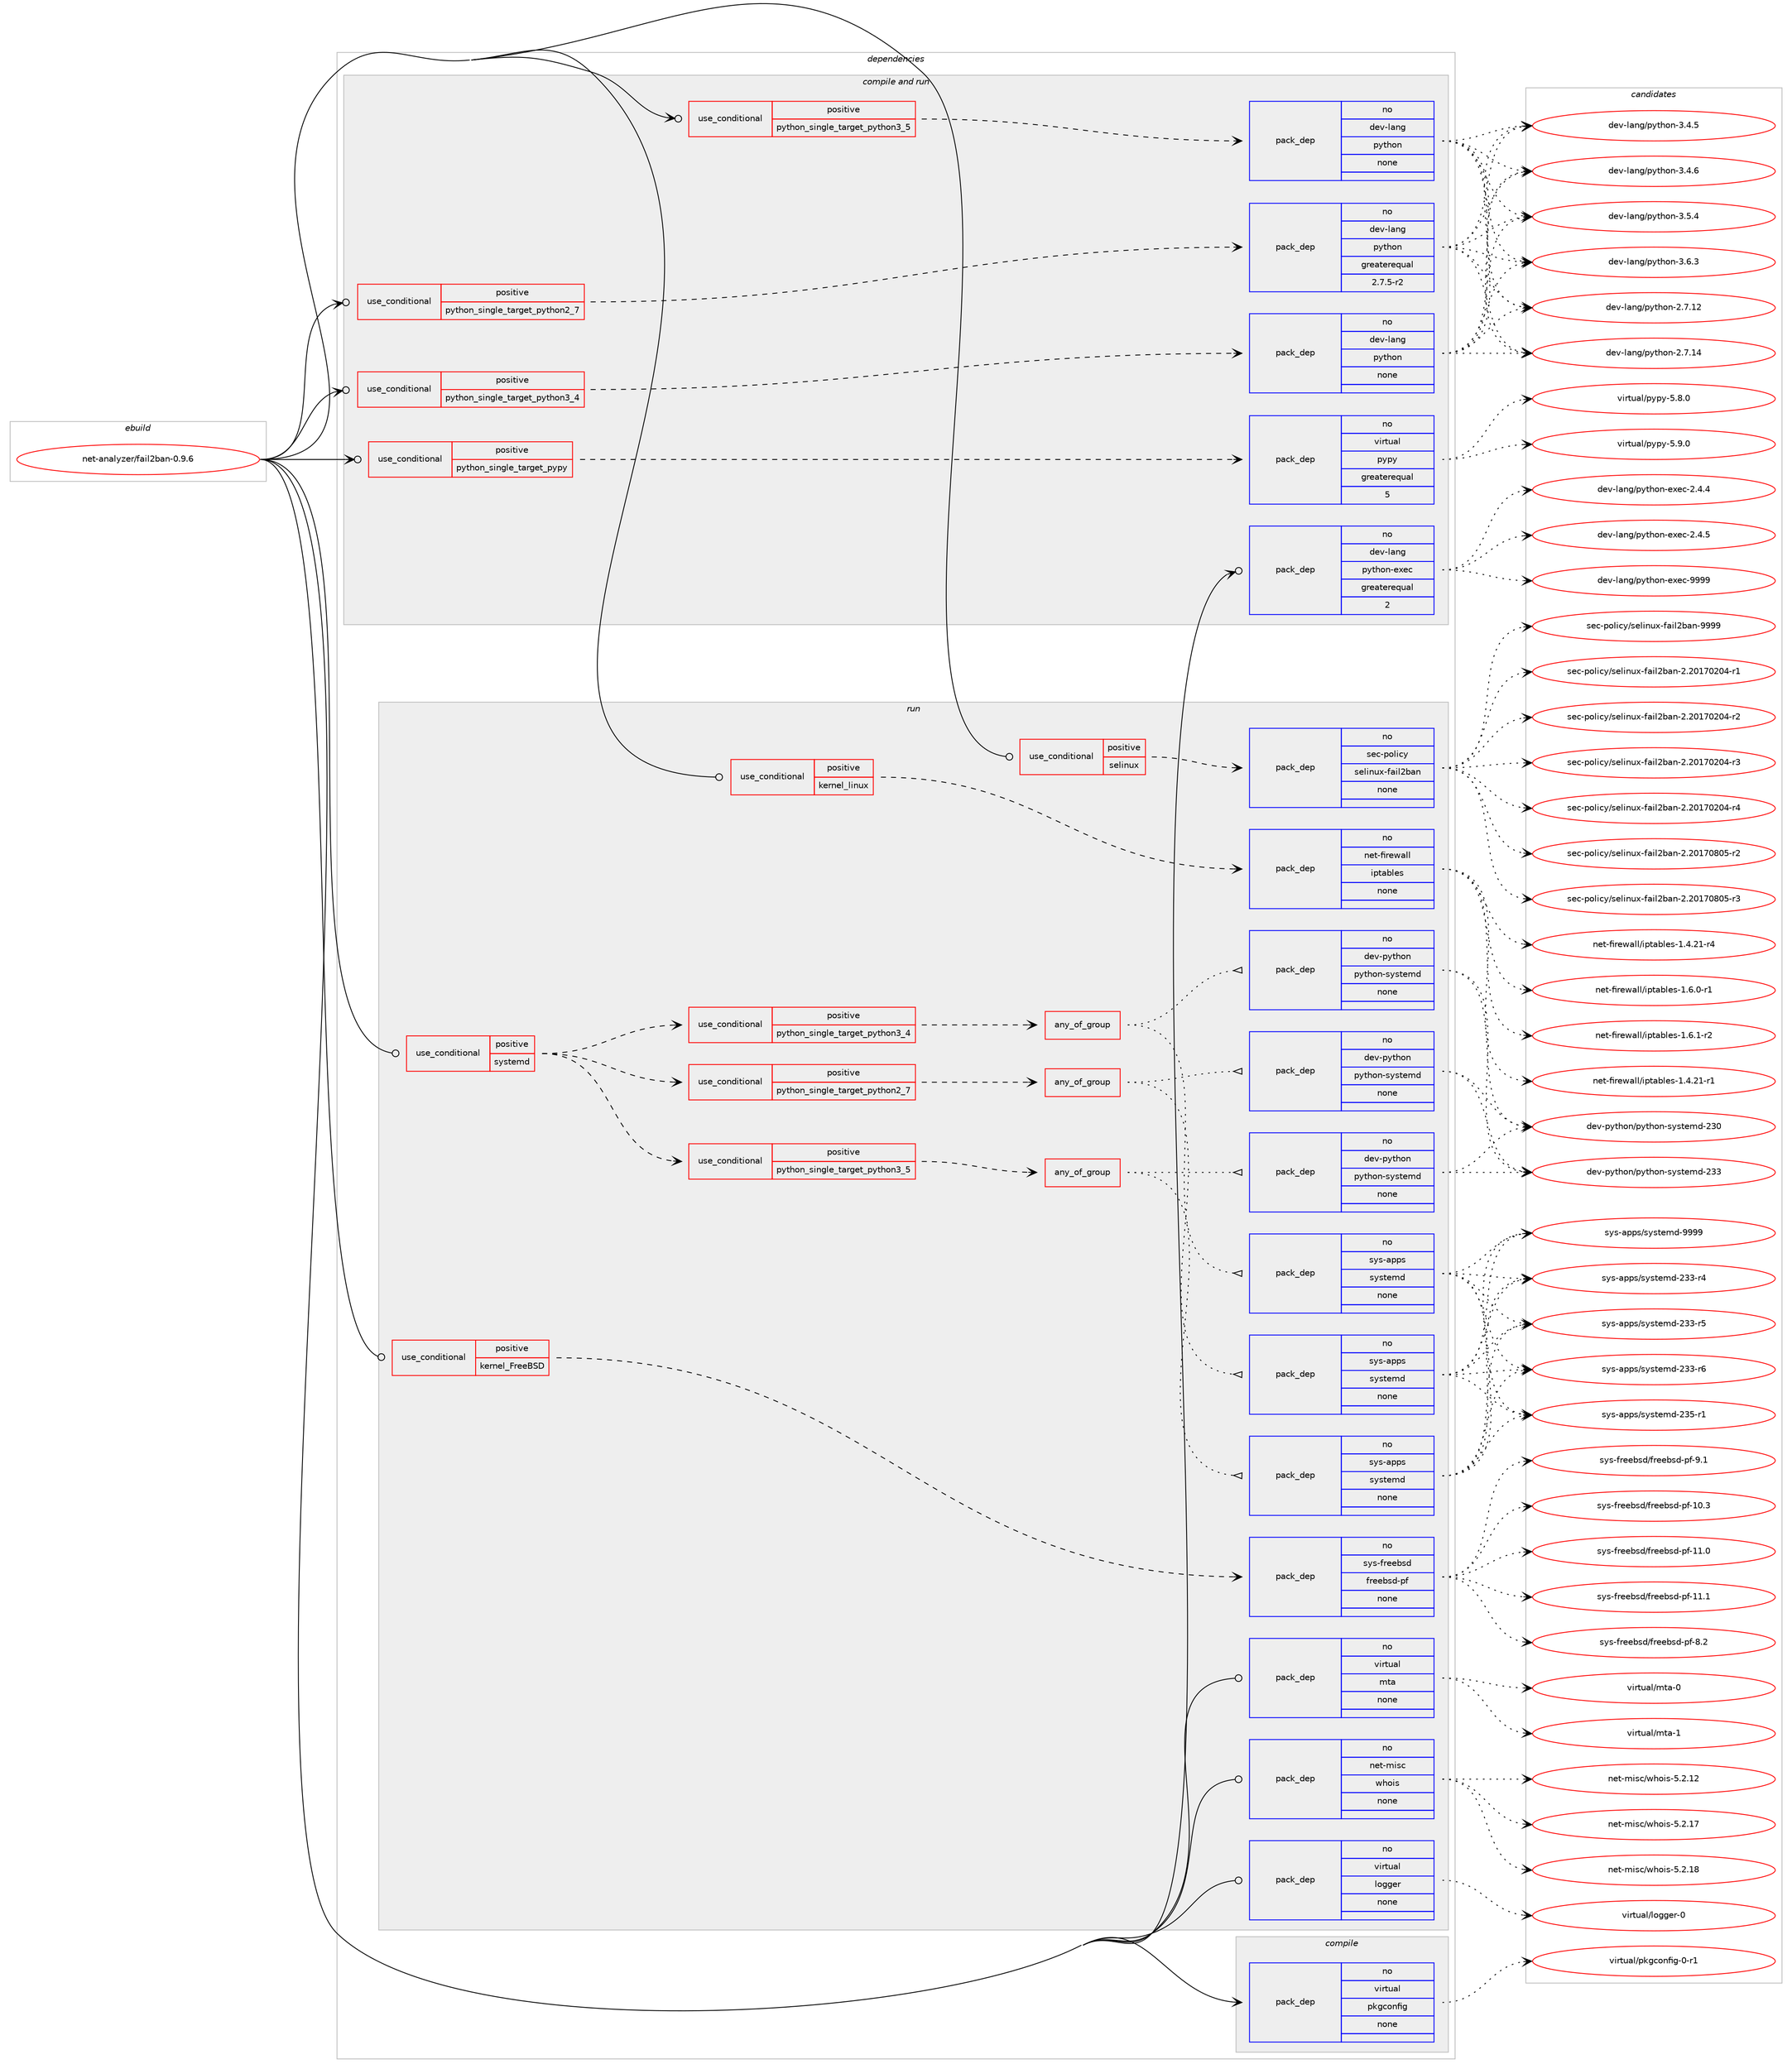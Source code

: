 digraph prolog {

# *************
# Graph options
# *************

newrank=true;
concentrate=true;
compound=true;
graph [rankdir=LR,fontname=Helvetica,fontsize=10,ranksep=1.5];#, ranksep=2.5, nodesep=0.2];
edge  [arrowhead=vee];
node  [fontname=Helvetica,fontsize=10];

# **********
# The ebuild
# **********

subgraph cluster_leftcol {
color=gray;
rank=same;
label=<<i>ebuild</i>>;
id [label="net-analyzer/fail2ban-0.9.6", color=red, width=4, href="../net-analyzer/fail2ban-0.9.6.svg"];
}

# ****************
# The dependencies
# ****************

subgraph cluster_midcol {
color=gray;
label=<<i>dependencies</i>>;
subgraph cluster_compile {
fillcolor="#eeeeee";
style=filled;
label=<<i>compile</i>>;
subgraph pack294218 {
dependency399196 [label=<<TABLE BORDER="0" CELLBORDER="1" CELLSPACING="0" CELLPADDING="4" WIDTH="220"><TR><TD ROWSPAN="6" CELLPADDING="30">pack_dep</TD></TR><TR><TD WIDTH="110">no</TD></TR><TR><TD>virtual</TD></TR><TR><TD>pkgconfig</TD></TR><TR><TD>none</TD></TR><TR><TD></TD></TR></TABLE>>, shape=none, color=blue];
}
id:e -> dependency399196:w [weight=20,style="solid",arrowhead="vee"];
}
subgraph cluster_compileandrun {
fillcolor="#eeeeee";
style=filled;
label=<<i>compile and run</i>>;
subgraph cond98499 {
dependency399197 [label=<<TABLE BORDER="0" CELLBORDER="1" CELLSPACING="0" CELLPADDING="4"><TR><TD ROWSPAN="3" CELLPADDING="10">use_conditional</TD></TR><TR><TD>positive</TD></TR><TR><TD>python_single_target_pypy</TD></TR></TABLE>>, shape=none, color=red];
subgraph pack294219 {
dependency399198 [label=<<TABLE BORDER="0" CELLBORDER="1" CELLSPACING="0" CELLPADDING="4" WIDTH="220"><TR><TD ROWSPAN="6" CELLPADDING="30">pack_dep</TD></TR><TR><TD WIDTH="110">no</TD></TR><TR><TD>virtual</TD></TR><TR><TD>pypy</TD></TR><TR><TD>greaterequal</TD></TR><TR><TD>5</TD></TR></TABLE>>, shape=none, color=blue];
}
dependency399197:e -> dependency399198:w [weight=20,style="dashed",arrowhead="vee"];
}
id:e -> dependency399197:w [weight=20,style="solid",arrowhead="odotvee"];
subgraph cond98500 {
dependency399199 [label=<<TABLE BORDER="0" CELLBORDER="1" CELLSPACING="0" CELLPADDING="4"><TR><TD ROWSPAN="3" CELLPADDING="10">use_conditional</TD></TR><TR><TD>positive</TD></TR><TR><TD>python_single_target_python2_7</TD></TR></TABLE>>, shape=none, color=red];
subgraph pack294220 {
dependency399200 [label=<<TABLE BORDER="0" CELLBORDER="1" CELLSPACING="0" CELLPADDING="4" WIDTH="220"><TR><TD ROWSPAN="6" CELLPADDING="30">pack_dep</TD></TR><TR><TD WIDTH="110">no</TD></TR><TR><TD>dev-lang</TD></TR><TR><TD>python</TD></TR><TR><TD>greaterequal</TD></TR><TR><TD>2.7.5-r2</TD></TR></TABLE>>, shape=none, color=blue];
}
dependency399199:e -> dependency399200:w [weight=20,style="dashed",arrowhead="vee"];
}
id:e -> dependency399199:w [weight=20,style="solid",arrowhead="odotvee"];
subgraph cond98501 {
dependency399201 [label=<<TABLE BORDER="0" CELLBORDER="1" CELLSPACING="0" CELLPADDING="4"><TR><TD ROWSPAN="3" CELLPADDING="10">use_conditional</TD></TR><TR><TD>positive</TD></TR><TR><TD>python_single_target_python3_4</TD></TR></TABLE>>, shape=none, color=red];
subgraph pack294221 {
dependency399202 [label=<<TABLE BORDER="0" CELLBORDER="1" CELLSPACING="0" CELLPADDING="4" WIDTH="220"><TR><TD ROWSPAN="6" CELLPADDING="30">pack_dep</TD></TR><TR><TD WIDTH="110">no</TD></TR><TR><TD>dev-lang</TD></TR><TR><TD>python</TD></TR><TR><TD>none</TD></TR><TR><TD></TD></TR></TABLE>>, shape=none, color=blue];
}
dependency399201:e -> dependency399202:w [weight=20,style="dashed",arrowhead="vee"];
}
id:e -> dependency399201:w [weight=20,style="solid",arrowhead="odotvee"];
subgraph cond98502 {
dependency399203 [label=<<TABLE BORDER="0" CELLBORDER="1" CELLSPACING="0" CELLPADDING="4"><TR><TD ROWSPAN="3" CELLPADDING="10">use_conditional</TD></TR><TR><TD>positive</TD></TR><TR><TD>python_single_target_python3_5</TD></TR></TABLE>>, shape=none, color=red];
subgraph pack294222 {
dependency399204 [label=<<TABLE BORDER="0" CELLBORDER="1" CELLSPACING="0" CELLPADDING="4" WIDTH="220"><TR><TD ROWSPAN="6" CELLPADDING="30">pack_dep</TD></TR><TR><TD WIDTH="110">no</TD></TR><TR><TD>dev-lang</TD></TR><TR><TD>python</TD></TR><TR><TD>none</TD></TR><TR><TD></TD></TR></TABLE>>, shape=none, color=blue];
}
dependency399203:e -> dependency399204:w [weight=20,style="dashed",arrowhead="vee"];
}
id:e -> dependency399203:w [weight=20,style="solid",arrowhead="odotvee"];
subgraph pack294223 {
dependency399205 [label=<<TABLE BORDER="0" CELLBORDER="1" CELLSPACING="0" CELLPADDING="4" WIDTH="220"><TR><TD ROWSPAN="6" CELLPADDING="30">pack_dep</TD></TR><TR><TD WIDTH="110">no</TD></TR><TR><TD>dev-lang</TD></TR><TR><TD>python-exec</TD></TR><TR><TD>greaterequal</TD></TR><TR><TD>2</TD></TR></TABLE>>, shape=none, color=blue];
}
id:e -> dependency399205:w [weight=20,style="solid",arrowhead="odotvee"];
}
subgraph cluster_run {
fillcolor="#eeeeee";
style=filled;
label=<<i>run</i>>;
subgraph cond98503 {
dependency399206 [label=<<TABLE BORDER="0" CELLBORDER="1" CELLSPACING="0" CELLPADDING="4"><TR><TD ROWSPAN="3" CELLPADDING="10">use_conditional</TD></TR><TR><TD>positive</TD></TR><TR><TD>kernel_FreeBSD</TD></TR></TABLE>>, shape=none, color=red];
subgraph pack294224 {
dependency399207 [label=<<TABLE BORDER="0" CELLBORDER="1" CELLSPACING="0" CELLPADDING="4" WIDTH="220"><TR><TD ROWSPAN="6" CELLPADDING="30">pack_dep</TD></TR><TR><TD WIDTH="110">no</TD></TR><TR><TD>sys-freebsd</TD></TR><TR><TD>freebsd-pf</TD></TR><TR><TD>none</TD></TR><TR><TD></TD></TR></TABLE>>, shape=none, color=blue];
}
dependency399206:e -> dependency399207:w [weight=20,style="dashed",arrowhead="vee"];
}
id:e -> dependency399206:w [weight=20,style="solid",arrowhead="odot"];
subgraph cond98504 {
dependency399208 [label=<<TABLE BORDER="0" CELLBORDER="1" CELLSPACING="0" CELLPADDING="4"><TR><TD ROWSPAN="3" CELLPADDING="10">use_conditional</TD></TR><TR><TD>positive</TD></TR><TR><TD>kernel_linux</TD></TR></TABLE>>, shape=none, color=red];
subgraph pack294225 {
dependency399209 [label=<<TABLE BORDER="0" CELLBORDER="1" CELLSPACING="0" CELLPADDING="4" WIDTH="220"><TR><TD ROWSPAN="6" CELLPADDING="30">pack_dep</TD></TR><TR><TD WIDTH="110">no</TD></TR><TR><TD>net-firewall</TD></TR><TR><TD>iptables</TD></TR><TR><TD>none</TD></TR><TR><TD></TD></TR></TABLE>>, shape=none, color=blue];
}
dependency399208:e -> dependency399209:w [weight=20,style="dashed",arrowhead="vee"];
}
id:e -> dependency399208:w [weight=20,style="solid",arrowhead="odot"];
subgraph cond98505 {
dependency399210 [label=<<TABLE BORDER="0" CELLBORDER="1" CELLSPACING="0" CELLPADDING="4"><TR><TD ROWSPAN="3" CELLPADDING="10">use_conditional</TD></TR><TR><TD>positive</TD></TR><TR><TD>selinux</TD></TR></TABLE>>, shape=none, color=red];
subgraph pack294226 {
dependency399211 [label=<<TABLE BORDER="0" CELLBORDER="1" CELLSPACING="0" CELLPADDING="4" WIDTH="220"><TR><TD ROWSPAN="6" CELLPADDING="30">pack_dep</TD></TR><TR><TD WIDTH="110">no</TD></TR><TR><TD>sec-policy</TD></TR><TR><TD>selinux-fail2ban</TD></TR><TR><TD>none</TD></TR><TR><TD></TD></TR></TABLE>>, shape=none, color=blue];
}
dependency399210:e -> dependency399211:w [weight=20,style="dashed",arrowhead="vee"];
}
id:e -> dependency399210:w [weight=20,style="solid",arrowhead="odot"];
subgraph cond98506 {
dependency399212 [label=<<TABLE BORDER="0" CELLBORDER="1" CELLSPACING="0" CELLPADDING="4"><TR><TD ROWSPAN="3" CELLPADDING="10">use_conditional</TD></TR><TR><TD>positive</TD></TR><TR><TD>systemd</TD></TR></TABLE>>, shape=none, color=red];
subgraph cond98507 {
dependency399213 [label=<<TABLE BORDER="0" CELLBORDER="1" CELLSPACING="0" CELLPADDING="4"><TR><TD ROWSPAN="3" CELLPADDING="10">use_conditional</TD></TR><TR><TD>positive</TD></TR><TR><TD>python_single_target_python2_7</TD></TR></TABLE>>, shape=none, color=red];
subgraph any6294 {
dependency399214 [label=<<TABLE BORDER="0" CELLBORDER="1" CELLSPACING="0" CELLPADDING="4"><TR><TD CELLPADDING="10">any_of_group</TD></TR></TABLE>>, shape=none, color=red];subgraph pack294227 {
dependency399215 [label=<<TABLE BORDER="0" CELLBORDER="1" CELLSPACING="0" CELLPADDING="4" WIDTH="220"><TR><TD ROWSPAN="6" CELLPADDING="30">pack_dep</TD></TR><TR><TD WIDTH="110">no</TD></TR><TR><TD>dev-python</TD></TR><TR><TD>python-systemd</TD></TR><TR><TD>none</TD></TR><TR><TD></TD></TR></TABLE>>, shape=none, color=blue];
}
dependency399214:e -> dependency399215:w [weight=20,style="dotted",arrowhead="oinv"];
subgraph pack294228 {
dependency399216 [label=<<TABLE BORDER="0" CELLBORDER="1" CELLSPACING="0" CELLPADDING="4" WIDTH="220"><TR><TD ROWSPAN="6" CELLPADDING="30">pack_dep</TD></TR><TR><TD WIDTH="110">no</TD></TR><TR><TD>sys-apps</TD></TR><TR><TD>systemd</TD></TR><TR><TD>none</TD></TR><TR><TD></TD></TR></TABLE>>, shape=none, color=blue];
}
dependency399214:e -> dependency399216:w [weight=20,style="dotted",arrowhead="oinv"];
}
dependency399213:e -> dependency399214:w [weight=20,style="dashed",arrowhead="vee"];
}
dependency399212:e -> dependency399213:w [weight=20,style="dashed",arrowhead="vee"];
subgraph cond98508 {
dependency399217 [label=<<TABLE BORDER="0" CELLBORDER="1" CELLSPACING="0" CELLPADDING="4"><TR><TD ROWSPAN="3" CELLPADDING="10">use_conditional</TD></TR><TR><TD>positive</TD></TR><TR><TD>python_single_target_python3_4</TD></TR></TABLE>>, shape=none, color=red];
subgraph any6295 {
dependency399218 [label=<<TABLE BORDER="0" CELLBORDER="1" CELLSPACING="0" CELLPADDING="4"><TR><TD CELLPADDING="10">any_of_group</TD></TR></TABLE>>, shape=none, color=red];subgraph pack294229 {
dependency399219 [label=<<TABLE BORDER="0" CELLBORDER="1" CELLSPACING="0" CELLPADDING="4" WIDTH="220"><TR><TD ROWSPAN="6" CELLPADDING="30">pack_dep</TD></TR><TR><TD WIDTH="110">no</TD></TR><TR><TD>dev-python</TD></TR><TR><TD>python-systemd</TD></TR><TR><TD>none</TD></TR><TR><TD></TD></TR></TABLE>>, shape=none, color=blue];
}
dependency399218:e -> dependency399219:w [weight=20,style="dotted",arrowhead="oinv"];
subgraph pack294230 {
dependency399220 [label=<<TABLE BORDER="0" CELLBORDER="1" CELLSPACING="0" CELLPADDING="4" WIDTH="220"><TR><TD ROWSPAN="6" CELLPADDING="30">pack_dep</TD></TR><TR><TD WIDTH="110">no</TD></TR><TR><TD>sys-apps</TD></TR><TR><TD>systemd</TD></TR><TR><TD>none</TD></TR><TR><TD></TD></TR></TABLE>>, shape=none, color=blue];
}
dependency399218:e -> dependency399220:w [weight=20,style="dotted",arrowhead="oinv"];
}
dependency399217:e -> dependency399218:w [weight=20,style="dashed",arrowhead="vee"];
}
dependency399212:e -> dependency399217:w [weight=20,style="dashed",arrowhead="vee"];
subgraph cond98509 {
dependency399221 [label=<<TABLE BORDER="0" CELLBORDER="1" CELLSPACING="0" CELLPADDING="4"><TR><TD ROWSPAN="3" CELLPADDING="10">use_conditional</TD></TR><TR><TD>positive</TD></TR><TR><TD>python_single_target_python3_5</TD></TR></TABLE>>, shape=none, color=red];
subgraph any6296 {
dependency399222 [label=<<TABLE BORDER="0" CELLBORDER="1" CELLSPACING="0" CELLPADDING="4"><TR><TD CELLPADDING="10">any_of_group</TD></TR></TABLE>>, shape=none, color=red];subgraph pack294231 {
dependency399223 [label=<<TABLE BORDER="0" CELLBORDER="1" CELLSPACING="0" CELLPADDING="4" WIDTH="220"><TR><TD ROWSPAN="6" CELLPADDING="30">pack_dep</TD></TR><TR><TD WIDTH="110">no</TD></TR><TR><TD>dev-python</TD></TR><TR><TD>python-systemd</TD></TR><TR><TD>none</TD></TR><TR><TD></TD></TR></TABLE>>, shape=none, color=blue];
}
dependency399222:e -> dependency399223:w [weight=20,style="dotted",arrowhead="oinv"];
subgraph pack294232 {
dependency399224 [label=<<TABLE BORDER="0" CELLBORDER="1" CELLSPACING="0" CELLPADDING="4" WIDTH="220"><TR><TD ROWSPAN="6" CELLPADDING="30">pack_dep</TD></TR><TR><TD WIDTH="110">no</TD></TR><TR><TD>sys-apps</TD></TR><TR><TD>systemd</TD></TR><TR><TD>none</TD></TR><TR><TD></TD></TR></TABLE>>, shape=none, color=blue];
}
dependency399222:e -> dependency399224:w [weight=20,style="dotted",arrowhead="oinv"];
}
dependency399221:e -> dependency399222:w [weight=20,style="dashed",arrowhead="vee"];
}
dependency399212:e -> dependency399221:w [weight=20,style="dashed",arrowhead="vee"];
}
id:e -> dependency399212:w [weight=20,style="solid",arrowhead="odot"];
subgraph pack294233 {
dependency399225 [label=<<TABLE BORDER="0" CELLBORDER="1" CELLSPACING="0" CELLPADDING="4" WIDTH="220"><TR><TD ROWSPAN="6" CELLPADDING="30">pack_dep</TD></TR><TR><TD WIDTH="110">no</TD></TR><TR><TD>net-misc</TD></TR><TR><TD>whois</TD></TR><TR><TD>none</TD></TR><TR><TD></TD></TR></TABLE>>, shape=none, color=blue];
}
id:e -> dependency399225:w [weight=20,style="solid",arrowhead="odot"];
subgraph pack294234 {
dependency399226 [label=<<TABLE BORDER="0" CELLBORDER="1" CELLSPACING="0" CELLPADDING="4" WIDTH="220"><TR><TD ROWSPAN="6" CELLPADDING="30">pack_dep</TD></TR><TR><TD WIDTH="110">no</TD></TR><TR><TD>virtual</TD></TR><TR><TD>logger</TD></TR><TR><TD>none</TD></TR><TR><TD></TD></TR></TABLE>>, shape=none, color=blue];
}
id:e -> dependency399226:w [weight=20,style="solid",arrowhead="odot"];
subgraph pack294235 {
dependency399227 [label=<<TABLE BORDER="0" CELLBORDER="1" CELLSPACING="0" CELLPADDING="4" WIDTH="220"><TR><TD ROWSPAN="6" CELLPADDING="30">pack_dep</TD></TR><TR><TD WIDTH="110">no</TD></TR><TR><TD>virtual</TD></TR><TR><TD>mta</TD></TR><TR><TD>none</TD></TR><TR><TD></TD></TR></TABLE>>, shape=none, color=blue];
}
id:e -> dependency399227:w [weight=20,style="solid",arrowhead="odot"];
}
}

# **************
# The candidates
# **************

subgraph cluster_choices {
rank=same;
color=gray;
label=<<i>candidates</i>>;

subgraph choice294218 {
color=black;
nodesep=1;
choice11810511411611797108471121071039911111010210510345484511449 [label="virtual/pkgconfig-0-r1", color=red, width=4,href="../virtual/pkgconfig-0-r1.svg"];
dependency399196:e -> choice11810511411611797108471121071039911111010210510345484511449:w [style=dotted,weight="100"];
}
subgraph choice294219 {
color=black;
nodesep=1;
choice1181051141161179710847112121112121455346564648 [label="virtual/pypy-5.8.0", color=red, width=4,href="../virtual/pypy-5.8.0.svg"];
choice1181051141161179710847112121112121455346574648 [label="virtual/pypy-5.9.0", color=red, width=4,href="../virtual/pypy-5.9.0.svg"];
dependency399198:e -> choice1181051141161179710847112121112121455346564648:w [style=dotted,weight="100"];
dependency399198:e -> choice1181051141161179710847112121112121455346574648:w [style=dotted,weight="100"];
}
subgraph choice294220 {
color=black;
nodesep=1;
choice10010111845108971101034711212111610411111045504655464950 [label="dev-lang/python-2.7.12", color=red, width=4,href="../dev-lang/python-2.7.12.svg"];
choice10010111845108971101034711212111610411111045504655464952 [label="dev-lang/python-2.7.14", color=red, width=4,href="../dev-lang/python-2.7.14.svg"];
choice100101118451089711010347112121116104111110455146524653 [label="dev-lang/python-3.4.5", color=red, width=4,href="../dev-lang/python-3.4.5.svg"];
choice100101118451089711010347112121116104111110455146524654 [label="dev-lang/python-3.4.6", color=red, width=4,href="../dev-lang/python-3.4.6.svg"];
choice100101118451089711010347112121116104111110455146534652 [label="dev-lang/python-3.5.4", color=red, width=4,href="../dev-lang/python-3.5.4.svg"];
choice100101118451089711010347112121116104111110455146544651 [label="dev-lang/python-3.6.3", color=red, width=4,href="../dev-lang/python-3.6.3.svg"];
dependency399200:e -> choice10010111845108971101034711212111610411111045504655464950:w [style=dotted,weight="100"];
dependency399200:e -> choice10010111845108971101034711212111610411111045504655464952:w [style=dotted,weight="100"];
dependency399200:e -> choice100101118451089711010347112121116104111110455146524653:w [style=dotted,weight="100"];
dependency399200:e -> choice100101118451089711010347112121116104111110455146524654:w [style=dotted,weight="100"];
dependency399200:e -> choice100101118451089711010347112121116104111110455146534652:w [style=dotted,weight="100"];
dependency399200:e -> choice100101118451089711010347112121116104111110455146544651:w [style=dotted,weight="100"];
}
subgraph choice294221 {
color=black;
nodesep=1;
choice10010111845108971101034711212111610411111045504655464950 [label="dev-lang/python-2.7.12", color=red, width=4,href="../dev-lang/python-2.7.12.svg"];
choice10010111845108971101034711212111610411111045504655464952 [label="dev-lang/python-2.7.14", color=red, width=4,href="../dev-lang/python-2.7.14.svg"];
choice100101118451089711010347112121116104111110455146524653 [label="dev-lang/python-3.4.5", color=red, width=4,href="../dev-lang/python-3.4.5.svg"];
choice100101118451089711010347112121116104111110455146524654 [label="dev-lang/python-3.4.6", color=red, width=4,href="../dev-lang/python-3.4.6.svg"];
choice100101118451089711010347112121116104111110455146534652 [label="dev-lang/python-3.5.4", color=red, width=4,href="../dev-lang/python-3.5.4.svg"];
choice100101118451089711010347112121116104111110455146544651 [label="dev-lang/python-3.6.3", color=red, width=4,href="../dev-lang/python-3.6.3.svg"];
dependency399202:e -> choice10010111845108971101034711212111610411111045504655464950:w [style=dotted,weight="100"];
dependency399202:e -> choice10010111845108971101034711212111610411111045504655464952:w [style=dotted,weight="100"];
dependency399202:e -> choice100101118451089711010347112121116104111110455146524653:w [style=dotted,weight="100"];
dependency399202:e -> choice100101118451089711010347112121116104111110455146524654:w [style=dotted,weight="100"];
dependency399202:e -> choice100101118451089711010347112121116104111110455146534652:w [style=dotted,weight="100"];
dependency399202:e -> choice100101118451089711010347112121116104111110455146544651:w [style=dotted,weight="100"];
}
subgraph choice294222 {
color=black;
nodesep=1;
choice10010111845108971101034711212111610411111045504655464950 [label="dev-lang/python-2.7.12", color=red, width=4,href="../dev-lang/python-2.7.12.svg"];
choice10010111845108971101034711212111610411111045504655464952 [label="dev-lang/python-2.7.14", color=red, width=4,href="../dev-lang/python-2.7.14.svg"];
choice100101118451089711010347112121116104111110455146524653 [label="dev-lang/python-3.4.5", color=red, width=4,href="../dev-lang/python-3.4.5.svg"];
choice100101118451089711010347112121116104111110455146524654 [label="dev-lang/python-3.4.6", color=red, width=4,href="../dev-lang/python-3.4.6.svg"];
choice100101118451089711010347112121116104111110455146534652 [label="dev-lang/python-3.5.4", color=red, width=4,href="../dev-lang/python-3.5.4.svg"];
choice100101118451089711010347112121116104111110455146544651 [label="dev-lang/python-3.6.3", color=red, width=4,href="../dev-lang/python-3.6.3.svg"];
dependency399204:e -> choice10010111845108971101034711212111610411111045504655464950:w [style=dotted,weight="100"];
dependency399204:e -> choice10010111845108971101034711212111610411111045504655464952:w [style=dotted,weight="100"];
dependency399204:e -> choice100101118451089711010347112121116104111110455146524653:w [style=dotted,weight="100"];
dependency399204:e -> choice100101118451089711010347112121116104111110455146524654:w [style=dotted,weight="100"];
dependency399204:e -> choice100101118451089711010347112121116104111110455146534652:w [style=dotted,weight="100"];
dependency399204:e -> choice100101118451089711010347112121116104111110455146544651:w [style=dotted,weight="100"];
}
subgraph choice294223 {
color=black;
nodesep=1;
choice1001011184510897110103471121211161041111104510112010199455046524652 [label="dev-lang/python-exec-2.4.4", color=red, width=4,href="../dev-lang/python-exec-2.4.4.svg"];
choice1001011184510897110103471121211161041111104510112010199455046524653 [label="dev-lang/python-exec-2.4.5", color=red, width=4,href="../dev-lang/python-exec-2.4.5.svg"];
choice10010111845108971101034711212111610411111045101120101994557575757 [label="dev-lang/python-exec-9999", color=red, width=4,href="../dev-lang/python-exec-9999.svg"];
dependency399205:e -> choice1001011184510897110103471121211161041111104510112010199455046524652:w [style=dotted,weight="100"];
dependency399205:e -> choice1001011184510897110103471121211161041111104510112010199455046524653:w [style=dotted,weight="100"];
dependency399205:e -> choice10010111845108971101034711212111610411111045101120101994557575757:w [style=dotted,weight="100"];
}
subgraph choice294224 {
color=black;
nodesep=1;
choice11512111545102114101101981151004710211410110198115100451121024549484651 [label="sys-freebsd/freebsd-pf-10.3", color=red, width=4,href="../sys-freebsd/freebsd-pf-10.3.svg"];
choice11512111545102114101101981151004710211410110198115100451121024549494648 [label="sys-freebsd/freebsd-pf-11.0", color=red, width=4,href="../sys-freebsd/freebsd-pf-11.0.svg"];
choice11512111545102114101101981151004710211410110198115100451121024549494649 [label="sys-freebsd/freebsd-pf-11.1", color=red, width=4,href="../sys-freebsd/freebsd-pf-11.1.svg"];
choice115121115451021141011019811510047102114101101981151004511210245564650 [label="sys-freebsd/freebsd-pf-8.2", color=red, width=4,href="../sys-freebsd/freebsd-pf-8.2.svg"];
choice115121115451021141011019811510047102114101101981151004511210245574649 [label="sys-freebsd/freebsd-pf-9.1", color=red, width=4,href="../sys-freebsd/freebsd-pf-9.1.svg"];
dependency399207:e -> choice11512111545102114101101981151004710211410110198115100451121024549484651:w [style=dotted,weight="100"];
dependency399207:e -> choice11512111545102114101101981151004710211410110198115100451121024549494648:w [style=dotted,weight="100"];
dependency399207:e -> choice11512111545102114101101981151004710211410110198115100451121024549494649:w [style=dotted,weight="100"];
dependency399207:e -> choice115121115451021141011019811510047102114101101981151004511210245564650:w [style=dotted,weight="100"];
dependency399207:e -> choice115121115451021141011019811510047102114101101981151004511210245574649:w [style=dotted,weight="100"];
}
subgraph choice294225 {
color=black;
nodesep=1;
choice1101011164510210511410111997108108471051121169798108101115454946524650494511449 [label="net-firewall/iptables-1.4.21-r1", color=red, width=4,href="../net-firewall/iptables-1.4.21-r1.svg"];
choice1101011164510210511410111997108108471051121169798108101115454946524650494511452 [label="net-firewall/iptables-1.4.21-r4", color=red, width=4,href="../net-firewall/iptables-1.4.21-r4.svg"];
choice11010111645102105114101119971081084710511211697981081011154549465446484511449 [label="net-firewall/iptables-1.6.0-r1", color=red, width=4,href="../net-firewall/iptables-1.6.0-r1.svg"];
choice11010111645102105114101119971081084710511211697981081011154549465446494511450 [label="net-firewall/iptables-1.6.1-r2", color=red, width=4,href="../net-firewall/iptables-1.6.1-r2.svg"];
dependency399209:e -> choice1101011164510210511410111997108108471051121169798108101115454946524650494511449:w [style=dotted,weight="100"];
dependency399209:e -> choice1101011164510210511410111997108108471051121169798108101115454946524650494511452:w [style=dotted,weight="100"];
dependency399209:e -> choice11010111645102105114101119971081084710511211697981081011154549465446484511449:w [style=dotted,weight="100"];
dependency399209:e -> choice11010111645102105114101119971081084710511211697981081011154549465446494511450:w [style=dotted,weight="100"];
}
subgraph choice294226 {
color=black;
nodesep=1;
choice11510199451121111081059912147115101108105110117120451029710510850989711045504650484955485048524511449 [label="sec-policy/selinux-fail2ban-2.20170204-r1", color=red, width=4,href="../sec-policy/selinux-fail2ban-2.20170204-r1.svg"];
choice11510199451121111081059912147115101108105110117120451029710510850989711045504650484955485048524511450 [label="sec-policy/selinux-fail2ban-2.20170204-r2", color=red, width=4,href="../sec-policy/selinux-fail2ban-2.20170204-r2.svg"];
choice11510199451121111081059912147115101108105110117120451029710510850989711045504650484955485048524511451 [label="sec-policy/selinux-fail2ban-2.20170204-r3", color=red, width=4,href="../sec-policy/selinux-fail2ban-2.20170204-r3.svg"];
choice11510199451121111081059912147115101108105110117120451029710510850989711045504650484955485048524511452 [label="sec-policy/selinux-fail2ban-2.20170204-r4", color=red, width=4,href="../sec-policy/selinux-fail2ban-2.20170204-r4.svg"];
choice11510199451121111081059912147115101108105110117120451029710510850989711045504650484955485648534511450 [label="sec-policy/selinux-fail2ban-2.20170805-r2", color=red, width=4,href="../sec-policy/selinux-fail2ban-2.20170805-r2.svg"];
choice11510199451121111081059912147115101108105110117120451029710510850989711045504650484955485648534511451 [label="sec-policy/selinux-fail2ban-2.20170805-r3", color=red, width=4,href="../sec-policy/selinux-fail2ban-2.20170805-r3.svg"];
choice1151019945112111108105991214711510110810511011712045102971051085098971104557575757 [label="sec-policy/selinux-fail2ban-9999", color=red, width=4,href="../sec-policy/selinux-fail2ban-9999.svg"];
dependency399211:e -> choice11510199451121111081059912147115101108105110117120451029710510850989711045504650484955485048524511449:w [style=dotted,weight="100"];
dependency399211:e -> choice11510199451121111081059912147115101108105110117120451029710510850989711045504650484955485048524511450:w [style=dotted,weight="100"];
dependency399211:e -> choice11510199451121111081059912147115101108105110117120451029710510850989711045504650484955485048524511451:w [style=dotted,weight="100"];
dependency399211:e -> choice11510199451121111081059912147115101108105110117120451029710510850989711045504650484955485048524511452:w [style=dotted,weight="100"];
dependency399211:e -> choice11510199451121111081059912147115101108105110117120451029710510850989711045504650484955485648534511450:w [style=dotted,weight="100"];
dependency399211:e -> choice11510199451121111081059912147115101108105110117120451029710510850989711045504650484955485648534511451:w [style=dotted,weight="100"];
dependency399211:e -> choice1151019945112111108105991214711510110810511011712045102971051085098971104557575757:w [style=dotted,weight="100"];
}
subgraph choice294227 {
color=black;
nodesep=1;
choice10010111845112121116104111110471121211161041111104511512111511610110910045505148 [label="dev-python/python-systemd-230", color=red, width=4,href="../dev-python/python-systemd-230.svg"];
choice10010111845112121116104111110471121211161041111104511512111511610110910045505151 [label="dev-python/python-systemd-233", color=red, width=4,href="../dev-python/python-systemd-233.svg"];
dependency399215:e -> choice10010111845112121116104111110471121211161041111104511512111511610110910045505148:w [style=dotted,weight="100"];
dependency399215:e -> choice10010111845112121116104111110471121211161041111104511512111511610110910045505151:w [style=dotted,weight="100"];
}
subgraph choice294228 {
color=black;
nodesep=1;
choice115121115459711211211547115121115116101109100455051514511452 [label="sys-apps/systemd-233-r4", color=red, width=4,href="../sys-apps/systemd-233-r4.svg"];
choice115121115459711211211547115121115116101109100455051514511453 [label="sys-apps/systemd-233-r5", color=red, width=4,href="../sys-apps/systemd-233-r5.svg"];
choice115121115459711211211547115121115116101109100455051514511454 [label="sys-apps/systemd-233-r6", color=red, width=4,href="../sys-apps/systemd-233-r6.svg"];
choice115121115459711211211547115121115116101109100455051534511449 [label="sys-apps/systemd-235-r1", color=red, width=4,href="../sys-apps/systemd-235-r1.svg"];
choice1151211154597112112115471151211151161011091004557575757 [label="sys-apps/systemd-9999", color=red, width=4,href="../sys-apps/systemd-9999.svg"];
dependency399216:e -> choice115121115459711211211547115121115116101109100455051514511452:w [style=dotted,weight="100"];
dependency399216:e -> choice115121115459711211211547115121115116101109100455051514511453:w [style=dotted,weight="100"];
dependency399216:e -> choice115121115459711211211547115121115116101109100455051514511454:w [style=dotted,weight="100"];
dependency399216:e -> choice115121115459711211211547115121115116101109100455051534511449:w [style=dotted,weight="100"];
dependency399216:e -> choice1151211154597112112115471151211151161011091004557575757:w [style=dotted,weight="100"];
}
subgraph choice294229 {
color=black;
nodesep=1;
choice10010111845112121116104111110471121211161041111104511512111511610110910045505148 [label="dev-python/python-systemd-230", color=red, width=4,href="../dev-python/python-systemd-230.svg"];
choice10010111845112121116104111110471121211161041111104511512111511610110910045505151 [label="dev-python/python-systemd-233", color=red, width=4,href="../dev-python/python-systemd-233.svg"];
dependency399219:e -> choice10010111845112121116104111110471121211161041111104511512111511610110910045505148:w [style=dotted,weight="100"];
dependency399219:e -> choice10010111845112121116104111110471121211161041111104511512111511610110910045505151:w [style=dotted,weight="100"];
}
subgraph choice294230 {
color=black;
nodesep=1;
choice115121115459711211211547115121115116101109100455051514511452 [label="sys-apps/systemd-233-r4", color=red, width=4,href="../sys-apps/systemd-233-r4.svg"];
choice115121115459711211211547115121115116101109100455051514511453 [label="sys-apps/systemd-233-r5", color=red, width=4,href="../sys-apps/systemd-233-r5.svg"];
choice115121115459711211211547115121115116101109100455051514511454 [label="sys-apps/systemd-233-r6", color=red, width=4,href="../sys-apps/systemd-233-r6.svg"];
choice115121115459711211211547115121115116101109100455051534511449 [label="sys-apps/systemd-235-r1", color=red, width=4,href="../sys-apps/systemd-235-r1.svg"];
choice1151211154597112112115471151211151161011091004557575757 [label="sys-apps/systemd-9999", color=red, width=4,href="../sys-apps/systemd-9999.svg"];
dependency399220:e -> choice115121115459711211211547115121115116101109100455051514511452:w [style=dotted,weight="100"];
dependency399220:e -> choice115121115459711211211547115121115116101109100455051514511453:w [style=dotted,weight="100"];
dependency399220:e -> choice115121115459711211211547115121115116101109100455051514511454:w [style=dotted,weight="100"];
dependency399220:e -> choice115121115459711211211547115121115116101109100455051534511449:w [style=dotted,weight="100"];
dependency399220:e -> choice1151211154597112112115471151211151161011091004557575757:w [style=dotted,weight="100"];
}
subgraph choice294231 {
color=black;
nodesep=1;
choice10010111845112121116104111110471121211161041111104511512111511610110910045505148 [label="dev-python/python-systemd-230", color=red, width=4,href="../dev-python/python-systemd-230.svg"];
choice10010111845112121116104111110471121211161041111104511512111511610110910045505151 [label="dev-python/python-systemd-233", color=red, width=4,href="../dev-python/python-systemd-233.svg"];
dependency399223:e -> choice10010111845112121116104111110471121211161041111104511512111511610110910045505148:w [style=dotted,weight="100"];
dependency399223:e -> choice10010111845112121116104111110471121211161041111104511512111511610110910045505151:w [style=dotted,weight="100"];
}
subgraph choice294232 {
color=black;
nodesep=1;
choice115121115459711211211547115121115116101109100455051514511452 [label="sys-apps/systemd-233-r4", color=red, width=4,href="../sys-apps/systemd-233-r4.svg"];
choice115121115459711211211547115121115116101109100455051514511453 [label="sys-apps/systemd-233-r5", color=red, width=4,href="../sys-apps/systemd-233-r5.svg"];
choice115121115459711211211547115121115116101109100455051514511454 [label="sys-apps/systemd-233-r6", color=red, width=4,href="../sys-apps/systemd-233-r6.svg"];
choice115121115459711211211547115121115116101109100455051534511449 [label="sys-apps/systemd-235-r1", color=red, width=4,href="../sys-apps/systemd-235-r1.svg"];
choice1151211154597112112115471151211151161011091004557575757 [label="sys-apps/systemd-9999", color=red, width=4,href="../sys-apps/systemd-9999.svg"];
dependency399224:e -> choice115121115459711211211547115121115116101109100455051514511452:w [style=dotted,weight="100"];
dependency399224:e -> choice115121115459711211211547115121115116101109100455051514511453:w [style=dotted,weight="100"];
dependency399224:e -> choice115121115459711211211547115121115116101109100455051514511454:w [style=dotted,weight="100"];
dependency399224:e -> choice115121115459711211211547115121115116101109100455051534511449:w [style=dotted,weight="100"];
dependency399224:e -> choice1151211154597112112115471151211151161011091004557575757:w [style=dotted,weight="100"];
}
subgraph choice294233 {
color=black;
nodesep=1;
choice11010111645109105115994711910411110511545534650464950 [label="net-misc/whois-5.2.12", color=red, width=4,href="../net-misc/whois-5.2.12.svg"];
choice11010111645109105115994711910411110511545534650464955 [label="net-misc/whois-5.2.17", color=red, width=4,href="../net-misc/whois-5.2.17.svg"];
choice11010111645109105115994711910411110511545534650464956 [label="net-misc/whois-5.2.18", color=red, width=4,href="../net-misc/whois-5.2.18.svg"];
dependency399225:e -> choice11010111645109105115994711910411110511545534650464950:w [style=dotted,weight="100"];
dependency399225:e -> choice11010111645109105115994711910411110511545534650464955:w [style=dotted,weight="100"];
dependency399225:e -> choice11010111645109105115994711910411110511545534650464956:w [style=dotted,weight="100"];
}
subgraph choice294234 {
color=black;
nodesep=1;
choice11810511411611797108471081111031031011144548 [label="virtual/logger-0", color=red, width=4,href="../virtual/logger-0.svg"];
dependency399226:e -> choice11810511411611797108471081111031031011144548:w [style=dotted,weight="100"];
}
subgraph choice294235 {
color=black;
nodesep=1;
choice1181051141161179710847109116974548 [label="virtual/mta-0", color=red, width=4,href="../virtual/mta-0.svg"];
choice1181051141161179710847109116974549 [label="virtual/mta-1", color=red, width=4,href="../virtual/mta-1.svg"];
dependency399227:e -> choice1181051141161179710847109116974548:w [style=dotted,weight="100"];
dependency399227:e -> choice1181051141161179710847109116974549:w [style=dotted,weight="100"];
}
}

}
